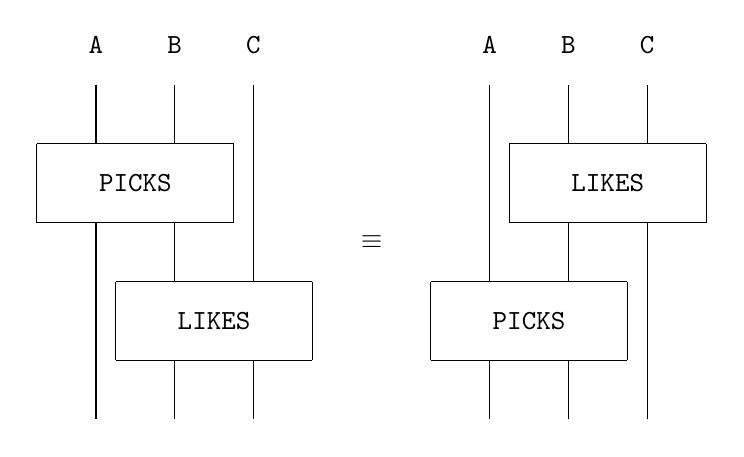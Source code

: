 \begin{tikzpicture}
	\begin{pgfonlayer}{nodelayer}
		\node [style=none] (0) at (-3, 1) {$\texttt{PICKS}$};
		\node [style=none] (1) at (-4.25, 1.5) {};
		\node [style=none] (2) at (-4.25, 0.5) {};
		\node [style=none] (3) at (-1.75, 1.5) {};
		\node [style=none] (4) at (-1.75, 0.5) {};
		\node [style=none] (5) at (-2, -0.75) {$\texttt{LIKES}$};
		\node [style=none] (6) at (-3.25, -0.25) {};
		\node [style=none] (7) at (-3.25, -1.25) {};
		\node [style=none] (8) at (-0.75, -0.25) {};
		\node [style=none] (9) at (-0.75, -1.25) {};
		\node [style=none] (10) at (-2.5, 0.5) {};
		\node [style=none] (11) at (-3.5, 0.5) {};
		\node [style=none] (12) at (-3.5, -2) {};
		\node [style=none] (13) at (-2.5, -0.25) {};
		\node [style=none] (14) at (-2.5, 1.5) {};
		\node [style=none] (15) at (-2.5, 2.25) {};
		\node [style=none] (16) at (-3.5, 2.25) {};
		\node [style=none] (17) at (-3.5, 1.5) {};
		\node [style=none] (18) at (-1.5, -0.25) {};
		\node [style=none] (19) at (-1.5, 2.25) {};
		\node [style=none] (20) at (-2.5, -1.25) {};
		\node [style=none] (21) at (-2.5, -2) {};
		\node [style=none] (22) at (-1.5, -1.25) {};
		\node [style=none] (23) at (-1.5, -2) {};
		\node [style=none] (26) at (-3.5, 2.75) {$\texttt{A}$};
		\node [style=none] (27) at (-2.5, 2.75) {$\texttt{B}$};
		\node [style=none] (28) at (-1.5, 2.75) {$\texttt{C}$};
		\node [style=none] (29) at (0, 0.25) {$\equiv$};
		\node [style=none] (62) at (2, -0.75) {$\texttt{PICKS}$};
		\node [style=none] (63) at (0.75, -1.25) {};
		\node [style=none] (64) at (0.75, -0.25) {};
		\node [style=none] (65) at (3.25, -1.25) {};
		\node [style=none] (66) at (3.25, -0.25) {};
		\node [style=none] (67) at (3, 1) {$\texttt{LIKES}$};
		\node [style=none] (68) at (1.75, 0.5) {};
		\node [style=none] (69) at (1.75, 1.5) {};
		\node [style=none] (70) at (4.25, 0.5) {};
		\node [style=none] (71) at (4.25, 1.5) {};
		\node [style=none] (72) at (2.5, -0.25) {};
		\node [style=none] (73) at (1.5, -0.25) {};
		\node [style=none] (74) at (1.5, 2.25) {};
		\node [style=none] (75) at (2.5, 0.5) {};
		\node [style=none] (76) at (2.5, -1.25) {};
		\node [style=none] (77) at (2.5, -2) {};
		\node [style=none] (78) at (1.5, -2) {};
		\node [style=none] (79) at (1.5, -1.25) {};
		\node [style=none] (80) at (3.5, 0.5) {};
		\node [style=none] (81) at (3.5, -2) {};
		\node [style=none] (82) at (2.5, 1.5) {};
		\node [style=none] (83) at (2.5, 2.25) {};
		\node [style=none] (84) at (3.5, 1.5) {};
		\node [style=none] (85) at (3.5, 2.25) {};
		\node [style=none] (86) at (1.5, 2.75) {$\texttt{A}$};
		\node [style=none] (87) at (2.5, 2.75) {$\texttt{B}$};
		\node [style=none] (88) at (3.5, 2.75) {$\texttt{C}$};
	\end{pgfonlayer}
	\begin{pgfonlayer}{edgelayer}
		\draw (1.center) to (3.center);
		\draw (3.center) to (4.center);
		\draw (4.center) to (2.center);
		\draw (2.center) to (1.center);
		\draw (6.center) to (8.center);
		\draw (8.center) to (9.center);
		\draw (9.center) to (7.center);
		\draw (7.center) to (6.center);
		\draw (11.center) to (12.center);
		\draw (10.center) to (13.center);
		\draw (16.center) to (17.center);
		\draw (15.center) to (14.center);
		\draw (19.center) to (18.center);
		\draw (20.center) to (21.center);
		\draw (22.center) to (23.center);
		\draw (63.center) to (65.center);
		\draw (65.center) to (66.center);
		\draw (66.center) to (64.center);
		\draw (64.center) to (63.center);
		\draw (68.center) to (70.center);
		\draw (70.center) to (71.center);
		\draw (71.center) to (69.center);
		\draw (69.center) to (68.center);
		\draw (73.center) to (74.center);
		\draw (72.center) to (75.center);
		\draw (78.center) to (79.center);
		\draw (77.center) to (76.center);
		\draw (81.center) to (80.center);
		\draw (82.center) to (83.center);
		\draw (84.center) to (85.center);
	\end{pgfonlayer}
\end{tikzpicture}
